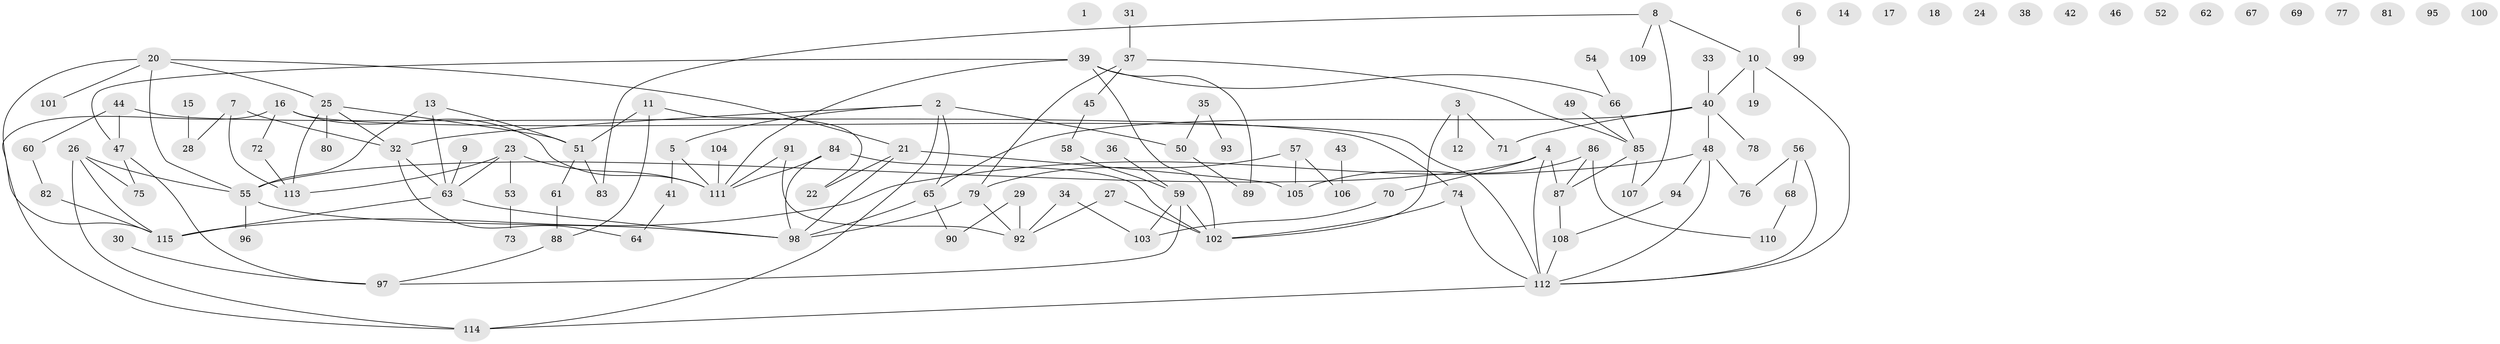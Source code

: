 // Generated by graph-tools (version 1.1) at 2025/13/03/09/25 04:13:09]
// undirected, 115 vertices, 144 edges
graph export_dot {
graph [start="1"]
  node [color=gray90,style=filled];
  1;
  2;
  3;
  4;
  5;
  6;
  7;
  8;
  9;
  10;
  11;
  12;
  13;
  14;
  15;
  16;
  17;
  18;
  19;
  20;
  21;
  22;
  23;
  24;
  25;
  26;
  27;
  28;
  29;
  30;
  31;
  32;
  33;
  34;
  35;
  36;
  37;
  38;
  39;
  40;
  41;
  42;
  43;
  44;
  45;
  46;
  47;
  48;
  49;
  50;
  51;
  52;
  53;
  54;
  55;
  56;
  57;
  58;
  59;
  60;
  61;
  62;
  63;
  64;
  65;
  66;
  67;
  68;
  69;
  70;
  71;
  72;
  73;
  74;
  75;
  76;
  77;
  78;
  79;
  80;
  81;
  82;
  83;
  84;
  85;
  86;
  87;
  88;
  89;
  90;
  91;
  92;
  93;
  94;
  95;
  96;
  97;
  98;
  99;
  100;
  101;
  102;
  103;
  104;
  105;
  106;
  107;
  108;
  109;
  110;
  111;
  112;
  113;
  114;
  115;
  2 -- 5;
  2 -- 32;
  2 -- 50;
  2 -- 65;
  2 -- 114;
  3 -- 12;
  3 -- 71;
  3 -- 102;
  4 -- 55;
  4 -- 70;
  4 -- 87;
  4 -- 112;
  5 -- 41;
  5 -- 111;
  6 -- 99;
  7 -- 28;
  7 -- 32;
  7 -- 113;
  8 -- 10;
  8 -- 83;
  8 -- 107;
  8 -- 109;
  9 -- 63;
  10 -- 19;
  10 -- 40;
  10 -- 112;
  11 -- 22;
  11 -- 51;
  11 -- 88;
  13 -- 51;
  13 -- 55;
  13 -- 63;
  15 -- 28;
  16 -- 72;
  16 -- 111;
  16 -- 112;
  16 -- 114;
  20 -- 21;
  20 -- 25;
  20 -- 55;
  20 -- 101;
  20 -- 115;
  21 -- 22;
  21 -- 98;
  21 -- 105;
  23 -- 53;
  23 -- 63;
  23 -- 111;
  23 -- 113;
  25 -- 32;
  25 -- 51;
  25 -- 80;
  25 -- 113;
  26 -- 55;
  26 -- 75;
  26 -- 114;
  26 -- 115;
  27 -- 92;
  27 -- 102;
  29 -- 90;
  29 -- 92;
  30 -- 97;
  31 -- 37;
  32 -- 63;
  32 -- 64;
  33 -- 40;
  34 -- 92;
  34 -- 103;
  35 -- 50;
  35 -- 93;
  36 -- 59;
  37 -- 45;
  37 -- 79;
  37 -- 85;
  39 -- 47;
  39 -- 66;
  39 -- 89;
  39 -- 102;
  39 -- 111;
  40 -- 48;
  40 -- 65;
  40 -- 71;
  40 -- 78;
  41 -- 64;
  43 -- 106;
  44 -- 47;
  44 -- 60;
  44 -- 74;
  45 -- 58;
  47 -- 75;
  47 -- 97;
  48 -- 76;
  48 -- 94;
  48 -- 112;
  48 -- 115;
  49 -- 85;
  50 -- 89;
  51 -- 61;
  51 -- 83;
  53 -- 73;
  54 -- 66;
  55 -- 96;
  55 -- 98;
  56 -- 68;
  56 -- 76;
  56 -- 112;
  57 -- 79;
  57 -- 105;
  57 -- 106;
  58 -- 59;
  59 -- 97;
  59 -- 102;
  59 -- 103;
  60 -- 82;
  61 -- 88;
  63 -- 98;
  63 -- 115;
  65 -- 90;
  65 -- 98;
  66 -- 85;
  68 -- 110;
  70 -- 103;
  72 -- 113;
  74 -- 102;
  74 -- 112;
  79 -- 92;
  79 -- 98;
  82 -- 115;
  84 -- 98;
  84 -- 102;
  84 -- 111;
  85 -- 87;
  85 -- 107;
  86 -- 87;
  86 -- 105;
  86 -- 110;
  87 -- 108;
  88 -- 97;
  91 -- 92;
  91 -- 111;
  94 -- 108;
  104 -- 111;
  108 -- 112;
  112 -- 114;
}
